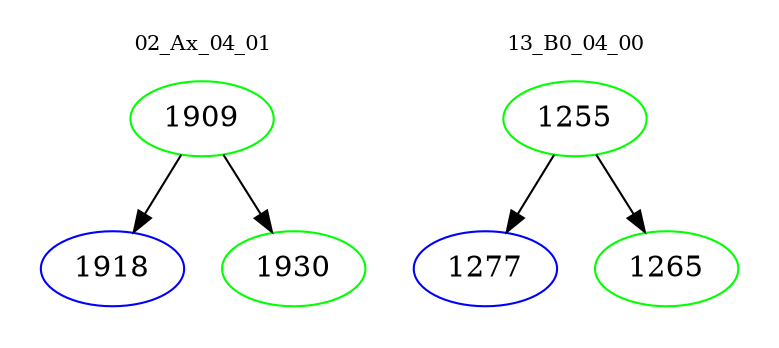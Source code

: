 digraph{
subgraph cluster_0 {
color = white
label = "02_Ax_04_01";
fontsize=10;
T0_1909 [label="1909", color="green"]
T0_1909 -> T0_1918 [color="black"]
T0_1918 [label="1918", color="blue"]
T0_1909 -> T0_1930 [color="black"]
T0_1930 [label="1930", color="green"]
}
subgraph cluster_1 {
color = white
label = "13_B0_04_00";
fontsize=10;
T1_1255 [label="1255", color="green"]
T1_1255 -> T1_1277 [color="black"]
T1_1277 [label="1277", color="blue"]
T1_1255 -> T1_1265 [color="black"]
T1_1265 [label="1265", color="green"]
}
}

